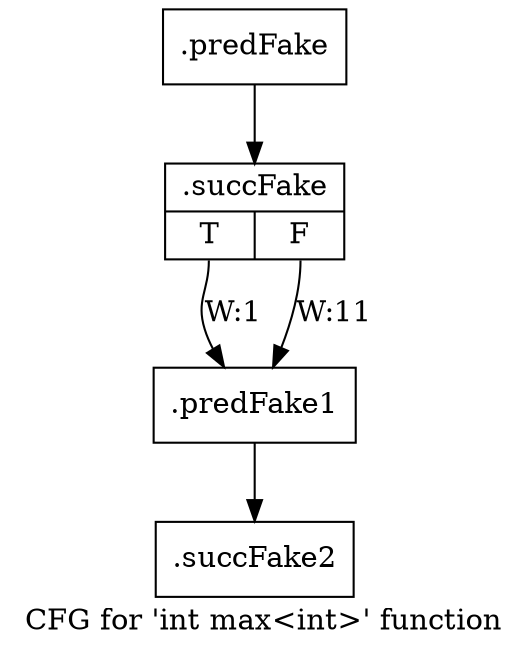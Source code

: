 digraph "CFG for 'int max\<int\>' function" {
	label="CFG for 'int max\<int\>' function";

	Node0x52683f0 [shape=record,filename="",linenumber="",label="{.predFake}"];
	Node0x52683f0 -> Node0x52c1340[ callList="" memoryops="" filename="../../../../src/utils.h" execusionnum="10"];
	Node0x52c1340 [shape=record,filename="../../../../src/utils.h",linenumber="6",label="{.succFake|{<s0>T|<s1>F}}"];
	Node0x52c1340:s0 -> Node0x52693d0[label="W:1" callList="" memoryops="" filename="../../../../src/utils.h" execusionnum="0"];
	Node0x52c1340:s1 -> Node0x52693d0[label="W:11" callList="" memoryops="" filename="../../../../src/utils.h" execusionnum="10"];
	Node0x52693d0 [shape=record,filename="../../../../src/utils.h",linenumber="8",label="{.predFake1}"];
	Node0x52693d0 -> Node0x52c14f0[ callList="" memoryops="" filename="../../../../src/utils.h" execusionnum="10"];
	Node0x52c14f0 [shape=record,filename="../../../../src/utils.h",linenumber="8",label="{.succFake2}"];
}
